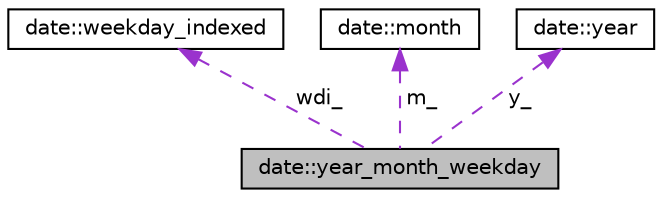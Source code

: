 digraph "date::year_month_weekday"
{
 // LATEX_PDF_SIZE
  edge [fontname="Helvetica",fontsize="10",labelfontname="Helvetica",labelfontsize="10"];
  node [fontname="Helvetica",fontsize="10",shape=record];
  Node1 [label="date::year_month_weekday",height=0.2,width=0.4,color="black", fillcolor="grey75", style="filled", fontcolor="black",tooltip=" "];
  Node2 -> Node1 [dir="back",color="darkorchid3",fontsize="10",style="dashed",label=" wdi_" ,fontname="Helvetica"];
  Node2 [label="date::weekday_indexed",height=0.2,width=0.4,color="black", fillcolor="white", style="filled",URL="$classdate_1_1weekday__indexed.html",tooltip=" "];
  Node3 -> Node1 [dir="back",color="darkorchid3",fontsize="10",style="dashed",label=" m_" ,fontname="Helvetica"];
  Node3 [label="date::month",height=0.2,width=0.4,color="black", fillcolor="white", style="filled",URL="$classdate_1_1month.html",tooltip=" "];
  Node4 -> Node1 [dir="back",color="darkorchid3",fontsize="10",style="dashed",label=" y_" ,fontname="Helvetica"];
  Node4 [label="date::year",height=0.2,width=0.4,color="black", fillcolor="white", style="filled",URL="$classdate_1_1year.html",tooltip=" "];
}
